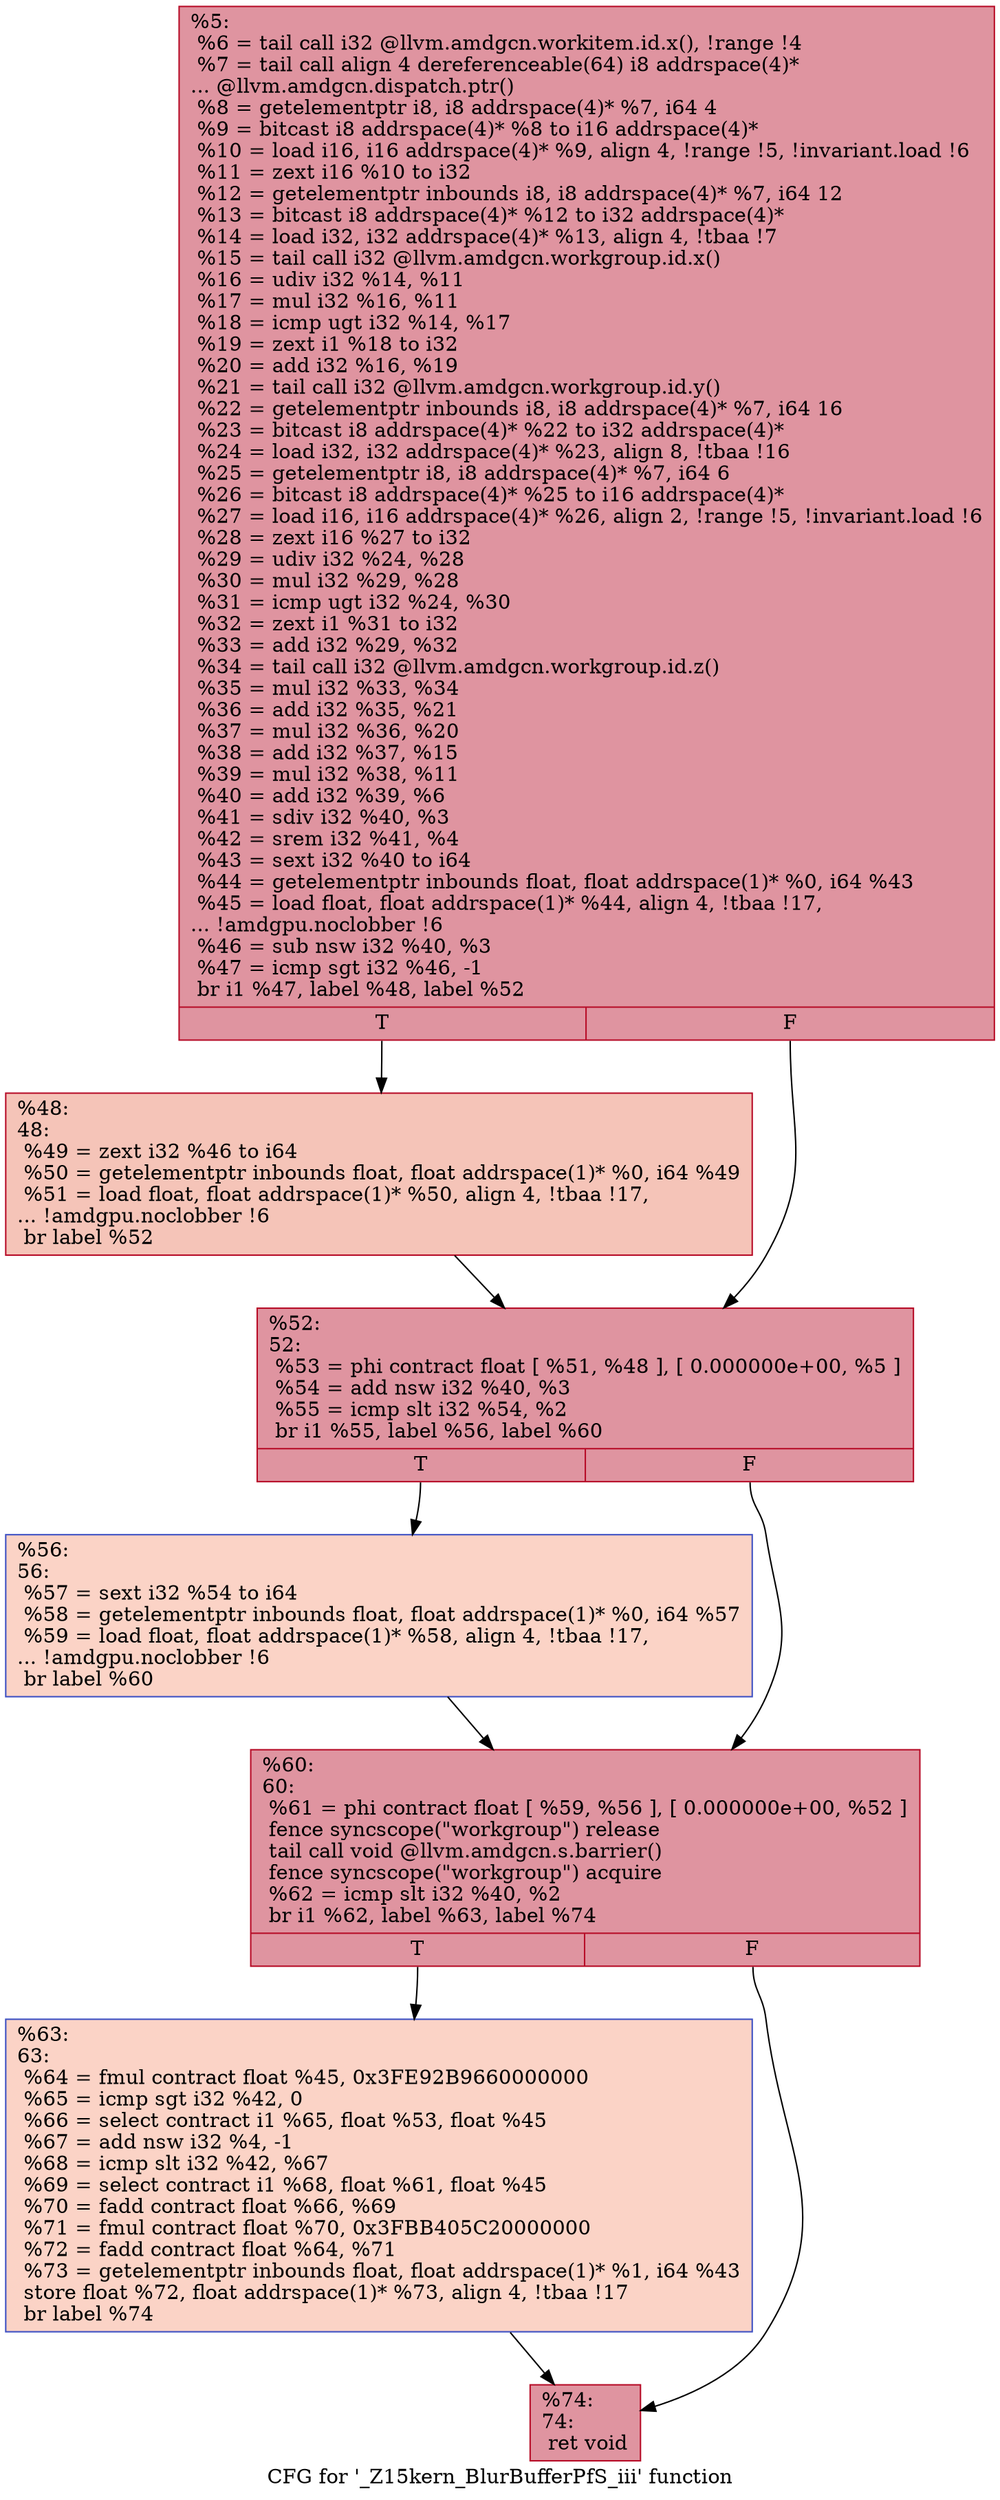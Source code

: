 digraph "CFG for '_Z15kern_BlurBufferPfS_iii' function" {
	label="CFG for '_Z15kern_BlurBufferPfS_iii' function";

	Node0x4620e60 [shape=record,color="#b70d28ff", style=filled, fillcolor="#b70d2870",label="{%5:\l  %6 = tail call i32 @llvm.amdgcn.workitem.id.x(), !range !4\l  %7 = tail call align 4 dereferenceable(64) i8 addrspace(4)*\l... @llvm.amdgcn.dispatch.ptr()\l  %8 = getelementptr i8, i8 addrspace(4)* %7, i64 4\l  %9 = bitcast i8 addrspace(4)* %8 to i16 addrspace(4)*\l  %10 = load i16, i16 addrspace(4)* %9, align 4, !range !5, !invariant.load !6\l  %11 = zext i16 %10 to i32\l  %12 = getelementptr inbounds i8, i8 addrspace(4)* %7, i64 12\l  %13 = bitcast i8 addrspace(4)* %12 to i32 addrspace(4)*\l  %14 = load i32, i32 addrspace(4)* %13, align 4, !tbaa !7\l  %15 = tail call i32 @llvm.amdgcn.workgroup.id.x()\l  %16 = udiv i32 %14, %11\l  %17 = mul i32 %16, %11\l  %18 = icmp ugt i32 %14, %17\l  %19 = zext i1 %18 to i32\l  %20 = add i32 %16, %19\l  %21 = tail call i32 @llvm.amdgcn.workgroup.id.y()\l  %22 = getelementptr inbounds i8, i8 addrspace(4)* %7, i64 16\l  %23 = bitcast i8 addrspace(4)* %22 to i32 addrspace(4)*\l  %24 = load i32, i32 addrspace(4)* %23, align 8, !tbaa !16\l  %25 = getelementptr i8, i8 addrspace(4)* %7, i64 6\l  %26 = bitcast i8 addrspace(4)* %25 to i16 addrspace(4)*\l  %27 = load i16, i16 addrspace(4)* %26, align 2, !range !5, !invariant.load !6\l  %28 = zext i16 %27 to i32\l  %29 = udiv i32 %24, %28\l  %30 = mul i32 %29, %28\l  %31 = icmp ugt i32 %24, %30\l  %32 = zext i1 %31 to i32\l  %33 = add i32 %29, %32\l  %34 = tail call i32 @llvm.amdgcn.workgroup.id.z()\l  %35 = mul i32 %33, %34\l  %36 = add i32 %35, %21\l  %37 = mul i32 %36, %20\l  %38 = add i32 %37, %15\l  %39 = mul i32 %38, %11\l  %40 = add i32 %39, %6\l  %41 = sdiv i32 %40, %3\l  %42 = srem i32 %41, %4\l  %43 = sext i32 %40 to i64\l  %44 = getelementptr inbounds float, float addrspace(1)* %0, i64 %43\l  %45 = load float, float addrspace(1)* %44, align 4, !tbaa !17,\l... !amdgpu.noclobber !6\l  %46 = sub nsw i32 %40, %3\l  %47 = icmp sgt i32 %46, -1\l  br i1 %47, label %48, label %52\l|{<s0>T|<s1>F}}"];
	Node0x4620e60:s0 -> Node0x46253b0;
	Node0x4620e60:s1 -> Node0x4625440;
	Node0x46253b0 [shape=record,color="#b70d28ff", style=filled, fillcolor="#e97a5f70",label="{%48:\l48:                                               \l  %49 = zext i32 %46 to i64\l  %50 = getelementptr inbounds float, float addrspace(1)* %0, i64 %49\l  %51 = load float, float addrspace(1)* %50, align 4, !tbaa !17,\l... !amdgpu.noclobber !6\l  br label %52\l}"];
	Node0x46253b0 -> Node0x4625440;
	Node0x4625440 [shape=record,color="#b70d28ff", style=filled, fillcolor="#b70d2870",label="{%52:\l52:                                               \l  %53 = phi contract float [ %51, %48 ], [ 0.000000e+00, %5 ]\l  %54 = add nsw i32 %40, %3\l  %55 = icmp slt i32 %54, %2\l  br i1 %55, label %56, label %60\l|{<s0>T|<s1>F}}"];
	Node0x4625440:s0 -> Node0x4626960;
	Node0x4625440:s1 -> Node0x46269f0;
	Node0x4626960 [shape=record,color="#3d50c3ff", style=filled, fillcolor="#f59c7d70",label="{%56:\l56:                                               \l  %57 = sext i32 %54 to i64\l  %58 = getelementptr inbounds float, float addrspace(1)* %0, i64 %57\l  %59 = load float, float addrspace(1)* %58, align 4, !tbaa !17,\l... !amdgpu.noclobber !6\l  br label %60\l}"];
	Node0x4626960 -> Node0x46269f0;
	Node0x46269f0 [shape=record,color="#b70d28ff", style=filled, fillcolor="#b70d2870",label="{%60:\l60:                                               \l  %61 = phi contract float [ %59, %56 ], [ 0.000000e+00, %52 ]\l  fence syncscope(\"workgroup\") release\l  tail call void @llvm.amdgcn.s.barrier()\l  fence syncscope(\"workgroup\") acquire\l  %62 = icmp slt i32 %40, %2\l  br i1 %62, label %63, label %74\l|{<s0>T|<s1>F}}"];
	Node0x46269f0:s0 -> Node0x4627170;
	Node0x46269f0:s1 -> Node0x46271c0;
	Node0x4627170 [shape=record,color="#3d50c3ff", style=filled, fillcolor="#f59c7d70",label="{%63:\l63:                                               \l  %64 = fmul contract float %45, 0x3FE92B9660000000\l  %65 = icmp sgt i32 %42, 0\l  %66 = select contract i1 %65, float %53, float %45\l  %67 = add nsw i32 %4, -1\l  %68 = icmp slt i32 %42, %67\l  %69 = select contract i1 %68, float %61, float %45\l  %70 = fadd contract float %66, %69\l  %71 = fmul contract float %70, 0x3FBB405C20000000\l  %72 = fadd contract float %64, %71\l  %73 = getelementptr inbounds float, float addrspace(1)* %1, i64 %43\l  store float %72, float addrspace(1)* %73, align 4, !tbaa !17\l  br label %74\l}"];
	Node0x4627170 -> Node0x46271c0;
	Node0x46271c0 [shape=record,color="#b70d28ff", style=filled, fillcolor="#b70d2870",label="{%74:\l74:                                               \l  ret void\l}"];
}
